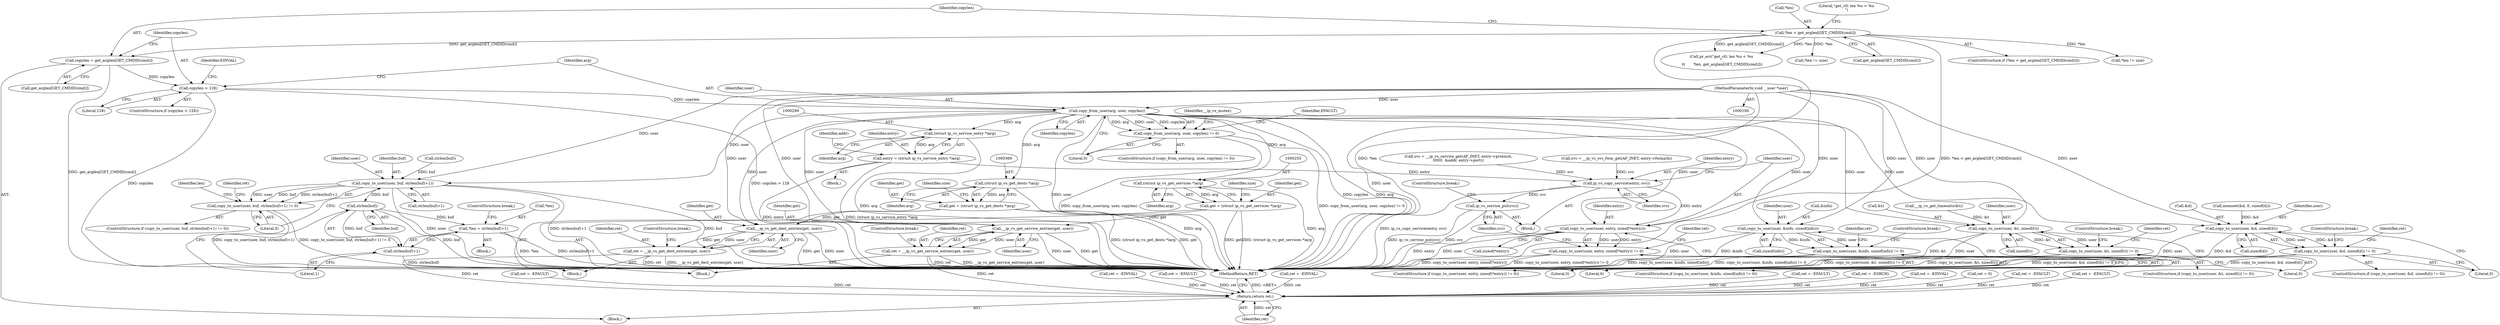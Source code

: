 digraph "0_linux_04bcef2a83f40c6db24222b27a52892cba39dffb@API" {
"1000165" [label="(Call,copy_from_user(arg, user, copylen))"];
"1000103" [label="(MethodParameterIn,void __user *user)"];
"1000157" [label="(Call,copylen > 128)"];
"1000150" [label="(Call,copylen = get_arglen[GET_CMDID(cmd)])"];
"1000131" [label="(Call,*len < get_arglen[GET_CMDID(cmd)])"];
"1000164" [label="(Call,copy_from_user(arg, user, copylen) != 0)"];
"1000194" [label="(Call,copy_to_user(user, buf, strlen(buf)+1))"];
"1000193" [label="(Call,copy_to_user(user, buf, strlen(buf)+1) != 0)"];
"1000212" [label="(Call,strlen(buf))"];
"1000208" [label="(Call,*len = strlen(buf)+1)"];
"1000211" [label="(Call,strlen(buf)+1)"];
"1000236" [label="(Call,copy_to_user(user, &info, sizeof(info)))"];
"1000235" [label="(Call,copy_to_user(user, &info, sizeof(info)) != 0)"];
"1000254" [label="(Call,(struct ip_vs_get_services *)arg)"];
"1000252" [label="(Call,get = (struct ip_vs_get_services *)arg)"];
"1000287" [label="(Call,__ip_vs_get_service_entries(get, user))"];
"1000285" [label="(Call,ret = __ip_vs_get_service_entries(get, user))"];
"1000518" [label="(Return,return ret;)"];
"1000298" [label="(Call,(struct ip_vs_service_entry *)arg)"];
"1000296" [label="(Call,entry = (struct ip_vs_service_entry *)arg)"];
"1000335" [label="(Call,ip_vs_copy_service(entry, svc))"];
"1000340" [label="(Call,copy_to_user(user, entry, sizeof(*entry)))"];
"1000339" [label="(Call,copy_to_user(user, entry, sizeof(*entry)) != 0)"];
"1000351" [label="(Call,ip_vs_service_put(svc))"];
"1000365" [label="(Call,(struct ip_vs_get_dests *)arg)"];
"1000363" [label="(Call,get = (struct ip_vs_get_dests *)arg)"];
"1000398" [label="(Call,__ip_vs_get_dest_entries(get, user))"];
"1000396" [label="(Call,ret = __ip_vs_get_dest_entries(get, user))"];
"1000410" [label="(Call,copy_to_user(user, &t, sizeof(t)))"];
"1000409" [label="(Call,copy_to_user(user, &t, sizeof(t)) != 0)"];
"1000497" [label="(Call,copy_to_user(user, &d, sizeof(d)))"];
"1000496" [label="(Call,copy_to_user(user, &d, sizeof(d)) != 0)"];
"1000131" [label="(Call,*len < get_arglen[GET_CMDID(cmd)])"];
"1000405" [label="(Call,__ip_vs_get_timeouts(&t))"];
"1000396" [label="(Call,ret = __ip_vs_get_dest_entries(get, user))"];
"1000209" [label="(Call,*len)"];
"1000286" [label="(Identifier,ret)"];
"1000336" [label="(Identifier,entry)"];
"1000235" [label="(Call,copy_to_user(user, &info, sizeof(info)) != 0)"];
"1000401" [label="(ControlStructure,break;)"];
"1000234" [label="(ControlStructure,if (copy_to_user(user, &info, sizeof(info)) != 0))"];
"1000296" [label="(Call,entry = (struct ip_vs_service_entry *)arg)"];
"1000499" [label="(Call,&d)"];
"1000358" [label="(ControlStructure,break;)"];
"1000213" [label="(Identifier,buf)"];
"1000243" [label="(Call,ret = -EFAULT)"];
"1000237" [label="(Identifier,user)"];
"1000196" [label="(Identifier,buf)"];
"1000211" [label="(Call,strlen(buf)+1)"];
"1000367" [label="(Identifier,arg)"];
"1000197" [label="(Call,strlen(buf)+1)"];
"1000130" [label="(ControlStructure,if (*len < get_arglen[GET_CMDID(cmd)]))"];
"1000193" [label="(Call,copy_to_user(user, buf, strlen(buf)+1) != 0)"];
"1000411" [label="(Identifier,user)"];
"1000158" [label="(Identifier,copylen)"];
"1000519" [label="(Identifier,ret)"];
"1000236" [label="(Call,copy_to_user(user, &info, sizeof(info)))"];
"1000346" [label="(Literal,0)"];
"1000140" [label="(Literal,\"get_ctl: len %u < %u\n\")"];
"1000151" [label="(Identifier,copylen)"];
"1000270" [label="(Call,*len != size)"];
"1000360" [label="(Block,)"];
"1000247" [label="(ControlStructure,break;)"];
"1000414" [label="(Call,sizeof(t))"];
"1000408" [label="(ControlStructure,if (copy_to_user(user, &t, sizeof(t)) != 0))"];
"1000208" [label="(Call,*len = strlen(buf)+1)"];
"1000244" [label="(Identifier,ret)"];
"1000421" [label="(ControlStructure,break;)"];
"1000409" [label="(Call,copy_to_user(user, &t, sizeof(t)) != 0)"];
"1000298" [label="(Call,(struct ip_vs_service_entry *)arg)"];
"1000169" [label="(Literal,0)"];
"1000398" [label="(Call,__ip_vs_get_dest_entries(get, user))"];
"1000288" [label="(Identifier,get)"];
"1000297" [label="(Identifier,entry)"];
"1000334" [label="(Block,)"];
"1000397" [label="(Identifier,ret)"];
"1000198" [label="(Call,strlen(buf))"];
"1000167" [label="(Identifier,user)"];
"1000203" [label="(Call,ret = -EFAULT)"];
"1000285" [label="(Call,ret = __ip_vs_get_service_entries(get, user))"];
"1000105" [label="(Block,)"];
"1000425" [label="(Call,memset(&d, 0, sizeof(d)))"];
"1000343" [label="(Call,sizeof(*entry))"];
"1000501" [label="(Call,sizeof(d))"];
"1000337" [label="(Identifier,svc)"];
"1000347" [label="(Call,ret = -EFAULT)"];
"1000339" [label="(Call,copy_to_user(user, entry, sizeof(*entry)) != 0)"];
"1000520" [label="(MethodReturn,RET)"];
"1000253" [label="(Identifier,get)"];
"1000498" [label="(Identifier,user)"];
"1000212" [label="(Call,strlen(buf))"];
"1000184" [label="(Block,)"];
"1000335" [label="(Call,ip_vs_copy_service(entry, svc))"];
"1000399" [label="(Identifier,get)"];
"1000163" [label="(ControlStructure,if (copy_from_user(arg, user, copylen) != 0))"];
"1000510" [label="(Call,ret = -EINVAL)"];
"1000152" [label="(Call,get_arglen[GET_CMDID(cmd)])"];
"1000215" [label="(ControlStructure,break;)"];
"1000242" [label="(Literal,0)"];
"1000496" [label="(Call,copy_to_user(user, &d, sizeof(d)) != 0)"];
"1000340" [label="(Call,copy_to_user(user, entry, sizeof(*entry)))"];
"1000103" [label="(MethodParameterIn,void __user *user)"];
"1000132" [label="(Call,*len)"];
"1000504" [label="(Call,ret = -EFAULT)"];
"1000364" [label="(Identifier,get)"];
"1000365" [label="(Call,(struct ip_vs_get_dests *)arg)"];
"1000150" [label="(Call,copylen = get_arglen[GET_CMDID(cmd)])"];
"1000214" [label="(Literal,1)"];
"1000287" [label="(Call,__ip_vs_get_service_entries(get, user))"];
"1000256" [label="(Identifier,arg)"];
"1000303" [label="(Identifier,addr)"];
"1000195" [label="(Identifier,user)"];
"1000351" [label="(Call,ip_vs_service_put(svc))"];
"1000320" [label="(Call,svc = __ip_vs_service_get(AF_INET, entry->protocol,\n\t\t\t\t\t\t  &addr, entry->port))"];
"1000254" [label="(Call,(struct ip_vs_get_services *)arg)"];
"1000249" [label="(Block,)"];
"1000505" [label="(Identifier,ret)"];
"1000240" [label="(Call,sizeof(info))"];
"1000165" [label="(Call,copy_from_user(arg, user, copylen))"];
"1000156" [label="(ControlStructure,if (copylen > 128))"];
"1000312" [label="(Call,svc = __ip_vs_svc_fwm_get(AF_INET, entry->fwmark))"];
"1000166" [label="(Identifier,arg)"];
"1000134" [label="(Call,get_arglen[GET_CMDID(cmd)])"];
"1000172" [label="(Identifier,EFAULT)"];
"1000280" [label="(Call,ret = -EINVAL)"];
"1000412" [label="(Call,&t)"];
"1000418" [label="(Identifier,ret)"];
"1000162" [label="(Identifier,EINVAL)"];
"1000417" [label="(Call,ret = -EFAULT)"];
"1000300" [label="(Identifier,arg)"];
"1000508" [label="(ControlStructure,break;)"];
"1000381" [label="(Call,*len != size)"];
"1000363" [label="(Call,get = (struct ip_vs_get_dests *)arg)"];
"1000518" [label="(Return,return ret;)"];
"1000194" [label="(Call,copy_to_user(user, buf, strlen(buf)+1))"];
"1000400" [label="(Identifier,user)"];
"1000289" [label="(Identifier,user)"];
"1000354" [label="(Call,ret = -ESRCH)"];
"1000204" [label="(Identifier,ret)"];
"1000139" [label="(Call,pr_err(\"get_ctl: len %u < %u\n\",\n \t\t       *len, get_arglen[GET_CMDID(cmd)]))"];
"1000290" [label="(ControlStructure,break;)"];
"1000192" [label="(ControlStructure,if (copy_to_user(user, buf, strlen(buf)+1) != 0))"];
"1000201" [label="(Literal,0)"];
"1000176" [label="(Identifier,__ip_vs_mutex)"];
"1000338" [label="(ControlStructure,if (copy_to_user(user, entry, sizeof(*entry)) != 0))"];
"1000210" [label="(Identifier,len)"];
"1000410" [label="(Call,copy_to_user(user, &t, sizeof(t)))"];
"1000238" [label="(Call,&info)"];
"1000341" [label="(Identifier,user)"];
"1000252" [label="(Call,get = (struct ip_vs_get_services *)arg)"];
"1000391" [label="(Call,ret = -EINVAL)"];
"1000352" [label="(Identifier,svc)"];
"1000157" [label="(Call,copylen > 128)"];
"1000497" [label="(Call,copy_to_user(user, &d, sizeof(d)))"];
"1000348" [label="(Identifier,ret)"];
"1000503" [label="(Literal,0)"];
"1000159" [label="(Literal,128)"];
"1000342" [label="(Identifier,entry)"];
"1000416" [label="(Literal,0)"];
"1000292" [label="(Block,)"];
"1000168" [label="(Identifier,copylen)"];
"1000164" [label="(Call,copy_from_user(arg, user, copylen) != 0)"];
"1000369" [label="(Identifier,size)"];
"1000258" [label="(Identifier,size)"];
"1000495" [label="(ControlStructure,if (copy_to_user(user, &d, sizeof(d)) != 0))"];
"1000108" [label="(Call,ret = 0)"];
"1000165" -> "1000164"  [label="AST: "];
"1000165" -> "1000168"  [label="CFG: "];
"1000166" -> "1000165"  [label="AST: "];
"1000167" -> "1000165"  [label="AST: "];
"1000168" -> "1000165"  [label="AST: "];
"1000169" -> "1000165"  [label="CFG: "];
"1000165" -> "1000520"  [label="DDG: copylen"];
"1000165" -> "1000520"  [label="DDG: arg"];
"1000165" -> "1000520"  [label="DDG: user"];
"1000165" -> "1000164"  [label="DDG: arg"];
"1000165" -> "1000164"  [label="DDG: user"];
"1000165" -> "1000164"  [label="DDG: copylen"];
"1000103" -> "1000165"  [label="DDG: user"];
"1000157" -> "1000165"  [label="DDG: copylen"];
"1000165" -> "1000194"  [label="DDG: user"];
"1000165" -> "1000236"  [label="DDG: user"];
"1000165" -> "1000254"  [label="DDG: arg"];
"1000165" -> "1000287"  [label="DDG: user"];
"1000165" -> "1000298"  [label="DDG: arg"];
"1000165" -> "1000340"  [label="DDG: user"];
"1000165" -> "1000365"  [label="DDG: arg"];
"1000165" -> "1000398"  [label="DDG: user"];
"1000165" -> "1000410"  [label="DDG: user"];
"1000165" -> "1000497"  [label="DDG: user"];
"1000103" -> "1000100"  [label="AST: "];
"1000103" -> "1000520"  [label="DDG: user"];
"1000103" -> "1000194"  [label="DDG: user"];
"1000103" -> "1000236"  [label="DDG: user"];
"1000103" -> "1000287"  [label="DDG: user"];
"1000103" -> "1000340"  [label="DDG: user"];
"1000103" -> "1000398"  [label="DDG: user"];
"1000103" -> "1000410"  [label="DDG: user"];
"1000103" -> "1000497"  [label="DDG: user"];
"1000157" -> "1000156"  [label="AST: "];
"1000157" -> "1000159"  [label="CFG: "];
"1000158" -> "1000157"  [label="AST: "];
"1000159" -> "1000157"  [label="AST: "];
"1000162" -> "1000157"  [label="CFG: "];
"1000166" -> "1000157"  [label="CFG: "];
"1000157" -> "1000520"  [label="DDG: copylen > 128"];
"1000157" -> "1000520"  [label="DDG: copylen"];
"1000150" -> "1000157"  [label="DDG: copylen"];
"1000150" -> "1000105"  [label="AST: "];
"1000150" -> "1000152"  [label="CFG: "];
"1000151" -> "1000150"  [label="AST: "];
"1000152" -> "1000150"  [label="AST: "];
"1000158" -> "1000150"  [label="CFG: "];
"1000150" -> "1000520"  [label="DDG: get_arglen[GET_CMDID(cmd)]"];
"1000131" -> "1000150"  [label="DDG: get_arglen[GET_CMDID(cmd)]"];
"1000131" -> "1000130"  [label="AST: "];
"1000131" -> "1000134"  [label="CFG: "];
"1000132" -> "1000131"  [label="AST: "];
"1000134" -> "1000131"  [label="AST: "];
"1000140" -> "1000131"  [label="CFG: "];
"1000151" -> "1000131"  [label="CFG: "];
"1000131" -> "1000520"  [label="DDG: *len"];
"1000131" -> "1000520"  [label="DDG: *len < get_arglen[GET_CMDID(cmd)]"];
"1000131" -> "1000139"  [label="DDG: *len"];
"1000131" -> "1000139"  [label="DDG: get_arglen[GET_CMDID(cmd)]"];
"1000131" -> "1000270"  [label="DDG: *len"];
"1000131" -> "1000381"  [label="DDG: *len"];
"1000164" -> "1000163"  [label="AST: "];
"1000164" -> "1000169"  [label="CFG: "];
"1000169" -> "1000164"  [label="AST: "];
"1000172" -> "1000164"  [label="CFG: "];
"1000176" -> "1000164"  [label="CFG: "];
"1000164" -> "1000520"  [label="DDG: copy_from_user(arg, user, copylen) != 0"];
"1000164" -> "1000520"  [label="DDG: copy_from_user(arg, user, copylen)"];
"1000194" -> "1000193"  [label="AST: "];
"1000194" -> "1000197"  [label="CFG: "];
"1000195" -> "1000194"  [label="AST: "];
"1000196" -> "1000194"  [label="AST: "];
"1000197" -> "1000194"  [label="AST: "];
"1000201" -> "1000194"  [label="CFG: "];
"1000194" -> "1000520"  [label="DDG: user"];
"1000194" -> "1000520"  [label="DDG: strlen(buf)+1"];
"1000194" -> "1000520"  [label="DDG: buf"];
"1000194" -> "1000193"  [label="DDG: user"];
"1000194" -> "1000193"  [label="DDG: buf"];
"1000194" -> "1000193"  [label="DDG: strlen(buf)+1"];
"1000198" -> "1000194"  [label="DDG: buf"];
"1000194" -> "1000212"  [label="DDG: buf"];
"1000193" -> "1000192"  [label="AST: "];
"1000193" -> "1000201"  [label="CFG: "];
"1000201" -> "1000193"  [label="AST: "];
"1000204" -> "1000193"  [label="CFG: "];
"1000210" -> "1000193"  [label="CFG: "];
"1000193" -> "1000520"  [label="DDG: copy_to_user(user, buf, strlen(buf)+1)"];
"1000193" -> "1000520"  [label="DDG: copy_to_user(user, buf, strlen(buf)+1) != 0"];
"1000212" -> "1000211"  [label="AST: "];
"1000212" -> "1000213"  [label="CFG: "];
"1000213" -> "1000212"  [label="AST: "];
"1000214" -> "1000212"  [label="CFG: "];
"1000212" -> "1000520"  [label="DDG: buf"];
"1000212" -> "1000208"  [label="DDG: buf"];
"1000212" -> "1000211"  [label="DDG: buf"];
"1000208" -> "1000184"  [label="AST: "];
"1000208" -> "1000211"  [label="CFG: "];
"1000209" -> "1000208"  [label="AST: "];
"1000211" -> "1000208"  [label="AST: "];
"1000215" -> "1000208"  [label="CFG: "];
"1000208" -> "1000520"  [label="DDG: *len"];
"1000208" -> "1000520"  [label="DDG: strlen(buf)+1"];
"1000211" -> "1000214"  [label="CFG: "];
"1000214" -> "1000211"  [label="AST: "];
"1000211" -> "1000520"  [label="DDG: strlen(buf)"];
"1000236" -> "1000235"  [label="AST: "];
"1000236" -> "1000240"  [label="CFG: "];
"1000237" -> "1000236"  [label="AST: "];
"1000238" -> "1000236"  [label="AST: "];
"1000240" -> "1000236"  [label="AST: "];
"1000242" -> "1000236"  [label="CFG: "];
"1000236" -> "1000520"  [label="DDG: user"];
"1000236" -> "1000520"  [label="DDG: &info"];
"1000236" -> "1000235"  [label="DDG: user"];
"1000236" -> "1000235"  [label="DDG: &info"];
"1000235" -> "1000234"  [label="AST: "];
"1000235" -> "1000242"  [label="CFG: "];
"1000242" -> "1000235"  [label="AST: "];
"1000244" -> "1000235"  [label="CFG: "];
"1000247" -> "1000235"  [label="CFG: "];
"1000235" -> "1000520"  [label="DDG: copy_to_user(user, &info, sizeof(info))"];
"1000235" -> "1000520"  [label="DDG: copy_to_user(user, &info, sizeof(info)) != 0"];
"1000254" -> "1000252"  [label="AST: "];
"1000254" -> "1000256"  [label="CFG: "];
"1000255" -> "1000254"  [label="AST: "];
"1000256" -> "1000254"  [label="AST: "];
"1000252" -> "1000254"  [label="CFG: "];
"1000254" -> "1000520"  [label="DDG: arg"];
"1000254" -> "1000252"  [label="DDG: arg"];
"1000252" -> "1000249"  [label="AST: "];
"1000253" -> "1000252"  [label="AST: "];
"1000258" -> "1000252"  [label="CFG: "];
"1000252" -> "1000520"  [label="DDG: get"];
"1000252" -> "1000520"  [label="DDG: (struct ip_vs_get_services *)arg"];
"1000252" -> "1000287"  [label="DDG: get"];
"1000287" -> "1000285"  [label="AST: "];
"1000287" -> "1000289"  [label="CFG: "];
"1000288" -> "1000287"  [label="AST: "];
"1000289" -> "1000287"  [label="AST: "];
"1000285" -> "1000287"  [label="CFG: "];
"1000287" -> "1000520"  [label="DDG: user"];
"1000287" -> "1000520"  [label="DDG: get"];
"1000287" -> "1000285"  [label="DDG: get"];
"1000287" -> "1000285"  [label="DDG: user"];
"1000285" -> "1000249"  [label="AST: "];
"1000286" -> "1000285"  [label="AST: "];
"1000290" -> "1000285"  [label="CFG: "];
"1000285" -> "1000520"  [label="DDG: ret"];
"1000285" -> "1000520"  [label="DDG: __ip_vs_get_service_entries(get, user)"];
"1000285" -> "1000518"  [label="DDG: ret"];
"1000518" -> "1000105"  [label="AST: "];
"1000518" -> "1000519"  [label="CFG: "];
"1000519" -> "1000518"  [label="AST: "];
"1000520" -> "1000518"  [label="CFG: "];
"1000518" -> "1000520"  [label="DDG: <RET>"];
"1000519" -> "1000518"  [label="DDG: ret"];
"1000396" -> "1000518"  [label="DDG: ret"];
"1000391" -> "1000518"  [label="DDG: ret"];
"1000510" -> "1000518"  [label="DDG: ret"];
"1000347" -> "1000518"  [label="DDG: ret"];
"1000417" -> "1000518"  [label="DDG: ret"];
"1000504" -> "1000518"  [label="DDG: ret"];
"1000280" -> "1000518"  [label="DDG: ret"];
"1000243" -> "1000518"  [label="DDG: ret"];
"1000354" -> "1000518"  [label="DDG: ret"];
"1000108" -> "1000518"  [label="DDG: ret"];
"1000203" -> "1000518"  [label="DDG: ret"];
"1000298" -> "1000296"  [label="AST: "];
"1000298" -> "1000300"  [label="CFG: "];
"1000299" -> "1000298"  [label="AST: "];
"1000300" -> "1000298"  [label="AST: "];
"1000296" -> "1000298"  [label="CFG: "];
"1000298" -> "1000520"  [label="DDG: arg"];
"1000298" -> "1000296"  [label="DDG: arg"];
"1000296" -> "1000292"  [label="AST: "];
"1000297" -> "1000296"  [label="AST: "];
"1000303" -> "1000296"  [label="CFG: "];
"1000296" -> "1000520"  [label="DDG: (struct ip_vs_service_entry *)arg"];
"1000296" -> "1000520"  [label="DDG: entry"];
"1000296" -> "1000335"  [label="DDG: entry"];
"1000335" -> "1000334"  [label="AST: "];
"1000335" -> "1000337"  [label="CFG: "];
"1000336" -> "1000335"  [label="AST: "];
"1000337" -> "1000335"  [label="AST: "];
"1000341" -> "1000335"  [label="CFG: "];
"1000335" -> "1000520"  [label="DDG: ip_vs_copy_service(entry, svc)"];
"1000312" -> "1000335"  [label="DDG: svc"];
"1000320" -> "1000335"  [label="DDG: svc"];
"1000335" -> "1000340"  [label="DDG: entry"];
"1000335" -> "1000351"  [label="DDG: svc"];
"1000340" -> "1000339"  [label="AST: "];
"1000340" -> "1000343"  [label="CFG: "];
"1000341" -> "1000340"  [label="AST: "];
"1000342" -> "1000340"  [label="AST: "];
"1000343" -> "1000340"  [label="AST: "];
"1000346" -> "1000340"  [label="CFG: "];
"1000340" -> "1000520"  [label="DDG: entry"];
"1000340" -> "1000520"  [label="DDG: user"];
"1000340" -> "1000339"  [label="DDG: user"];
"1000340" -> "1000339"  [label="DDG: entry"];
"1000339" -> "1000338"  [label="AST: "];
"1000339" -> "1000346"  [label="CFG: "];
"1000346" -> "1000339"  [label="AST: "];
"1000348" -> "1000339"  [label="CFG: "];
"1000352" -> "1000339"  [label="CFG: "];
"1000339" -> "1000520"  [label="DDG: copy_to_user(user, entry, sizeof(*entry)) != 0"];
"1000339" -> "1000520"  [label="DDG: copy_to_user(user, entry, sizeof(*entry))"];
"1000351" -> "1000334"  [label="AST: "];
"1000351" -> "1000352"  [label="CFG: "];
"1000352" -> "1000351"  [label="AST: "];
"1000358" -> "1000351"  [label="CFG: "];
"1000351" -> "1000520"  [label="DDG: ip_vs_service_put(svc)"];
"1000351" -> "1000520"  [label="DDG: svc"];
"1000365" -> "1000363"  [label="AST: "];
"1000365" -> "1000367"  [label="CFG: "];
"1000366" -> "1000365"  [label="AST: "];
"1000367" -> "1000365"  [label="AST: "];
"1000363" -> "1000365"  [label="CFG: "];
"1000365" -> "1000520"  [label="DDG: arg"];
"1000365" -> "1000363"  [label="DDG: arg"];
"1000363" -> "1000360"  [label="AST: "];
"1000364" -> "1000363"  [label="AST: "];
"1000369" -> "1000363"  [label="CFG: "];
"1000363" -> "1000520"  [label="DDG: (struct ip_vs_get_dests *)arg"];
"1000363" -> "1000520"  [label="DDG: get"];
"1000363" -> "1000398"  [label="DDG: get"];
"1000398" -> "1000396"  [label="AST: "];
"1000398" -> "1000400"  [label="CFG: "];
"1000399" -> "1000398"  [label="AST: "];
"1000400" -> "1000398"  [label="AST: "];
"1000396" -> "1000398"  [label="CFG: "];
"1000398" -> "1000520"  [label="DDG: user"];
"1000398" -> "1000520"  [label="DDG: get"];
"1000398" -> "1000396"  [label="DDG: get"];
"1000398" -> "1000396"  [label="DDG: user"];
"1000396" -> "1000360"  [label="AST: "];
"1000397" -> "1000396"  [label="AST: "];
"1000401" -> "1000396"  [label="CFG: "];
"1000396" -> "1000520"  [label="DDG: ret"];
"1000396" -> "1000520"  [label="DDG: __ip_vs_get_dest_entries(get, user)"];
"1000410" -> "1000409"  [label="AST: "];
"1000410" -> "1000414"  [label="CFG: "];
"1000411" -> "1000410"  [label="AST: "];
"1000412" -> "1000410"  [label="AST: "];
"1000414" -> "1000410"  [label="AST: "];
"1000416" -> "1000410"  [label="CFG: "];
"1000410" -> "1000520"  [label="DDG: user"];
"1000410" -> "1000520"  [label="DDG: &t"];
"1000410" -> "1000409"  [label="DDG: user"];
"1000410" -> "1000409"  [label="DDG: &t"];
"1000405" -> "1000410"  [label="DDG: &t"];
"1000409" -> "1000408"  [label="AST: "];
"1000409" -> "1000416"  [label="CFG: "];
"1000416" -> "1000409"  [label="AST: "];
"1000418" -> "1000409"  [label="CFG: "];
"1000421" -> "1000409"  [label="CFG: "];
"1000409" -> "1000520"  [label="DDG: copy_to_user(user, &t, sizeof(t)) != 0"];
"1000409" -> "1000520"  [label="DDG: copy_to_user(user, &t, sizeof(t))"];
"1000497" -> "1000496"  [label="AST: "];
"1000497" -> "1000501"  [label="CFG: "];
"1000498" -> "1000497"  [label="AST: "];
"1000499" -> "1000497"  [label="AST: "];
"1000501" -> "1000497"  [label="AST: "];
"1000503" -> "1000497"  [label="CFG: "];
"1000497" -> "1000520"  [label="DDG: user"];
"1000497" -> "1000520"  [label="DDG: &d"];
"1000497" -> "1000496"  [label="DDG: user"];
"1000497" -> "1000496"  [label="DDG: &d"];
"1000425" -> "1000497"  [label="DDG: &d"];
"1000496" -> "1000495"  [label="AST: "];
"1000496" -> "1000503"  [label="CFG: "];
"1000503" -> "1000496"  [label="AST: "];
"1000505" -> "1000496"  [label="CFG: "];
"1000508" -> "1000496"  [label="CFG: "];
"1000496" -> "1000520"  [label="DDG: copy_to_user(user, &d, sizeof(d)) != 0"];
"1000496" -> "1000520"  [label="DDG: copy_to_user(user, &d, sizeof(d))"];
}

